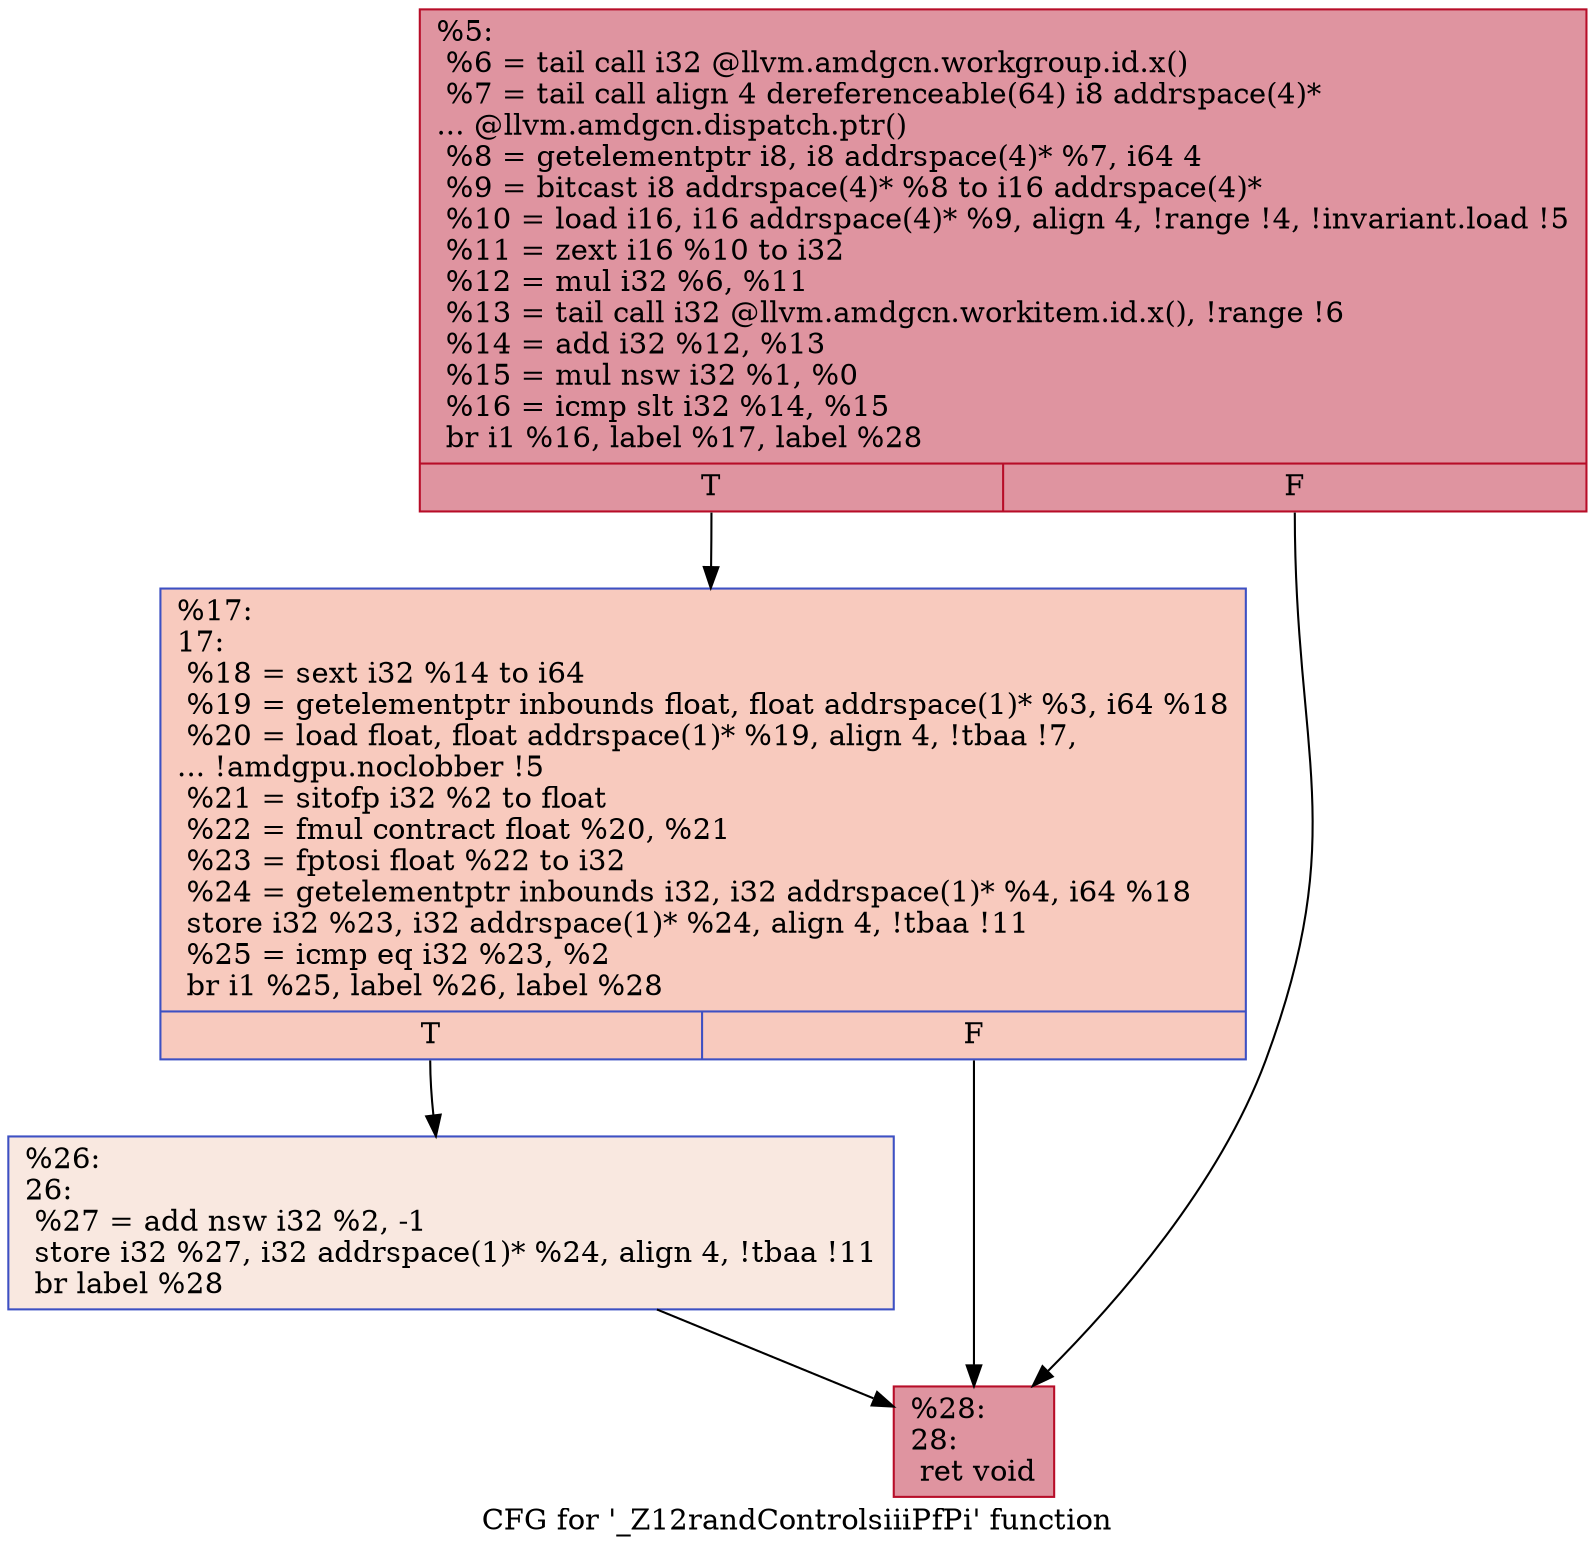 digraph "CFG for '_Z12randControlsiiiPfPi' function" {
	label="CFG for '_Z12randControlsiiiPfPi' function";

	Node0x4bc8220 [shape=record,color="#b70d28ff", style=filled, fillcolor="#b70d2870",label="{%5:\l  %6 = tail call i32 @llvm.amdgcn.workgroup.id.x()\l  %7 = tail call align 4 dereferenceable(64) i8 addrspace(4)*\l... @llvm.amdgcn.dispatch.ptr()\l  %8 = getelementptr i8, i8 addrspace(4)* %7, i64 4\l  %9 = bitcast i8 addrspace(4)* %8 to i16 addrspace(4)*\l  %10 = load i16, i16 addrspace(4)* %9, align 4, !range !4, !invariant.load !5\l  %11 = zext i16 %10 to i32\l  %12 = mul i32 %6, %11\l  %13 = tail call i32 @llvm.amdgcn.workitem.id.x(), !range !6\l  %14 = add i32 %12, %13\l  %15 = mul nsw i32 %1, %0\l  %16 = icmp slt i32 %14, %15\l  br i1 %16, label %17, label %28\l|{<s0>T|<s1>F}}"];
	Node0x4bc8220:s0 -> Node0x4bc8d10;
	Node0x4bc8220:s1 -> Node0x4bca280;
	Node0x4bc8d10 [shape=record,color="#3d50c3ff", style=filled, fillcolor="#ef886b70",label="{%17:\l17:                                               \l  %18 = sext i32 %14 to i64\l  %19 = getelementptr inbounds float, float addrspace(1)* %3, i64 %18\l  %20 = load float, float addrspace(1)* %19, align 4, !tbaa !7,\l... !amdgpu.noclobber !5\l  %21 = sitofp i32 %2 to float\l  %22 = fmul contract float %20, %21\l  %23 = fptosi float %22 to i32\l  %24 = getelementptr inbounds i32, i32 addrspace(1)* %4, i64 %18\l  store i32 %23, i32 addrspace(1)* %24, align 4, !tbaa !11\l  %25 = icmp eq i32 %23, %2\l  br i1 %25, label %26, label %28\l|{<s0>T|<s1>F}}"];
	Node0x4bc8d10:s0 -> Node0x4bcb140;
	Node0x4bc8d10:s1 -> Node0x4bca280;
	Node0x4bcb140 [shape=record,color="#3d50c3ff", style=filled, fillcolor="#f1ccb870",label="{%26:\l26:                                               \l  %27 = add nsw i32 %2, -1\l  store i32 %27, i32 addrspace(1)* %24, align 4, !tbaa !11\l  br label %28\l}"];
	Node0x4bcb140 -> Node0x4bca280;
	Node0x4bca280 [shape=record,color="#b70d28ff", style=filled, fillcolor="#b70d2870",label="{%28:\l28:                                               \l  ret void\l}"];
}
